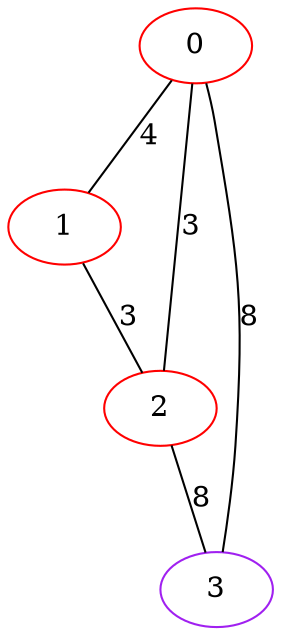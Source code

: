 graph "" {
0 [color=red, weight=1];
1 [color=red, weight=1];
2 [color=red, weight=1];
3 [color=purple, weight=4];
0 -- 1  [key=0, label=4];
0 -- 2  [key=0, label=3];
0 -- 3  [key=0, label=8];
1 -- 2  [key=0, label=3];
2 -- 3  [key=0, label=8];
}
